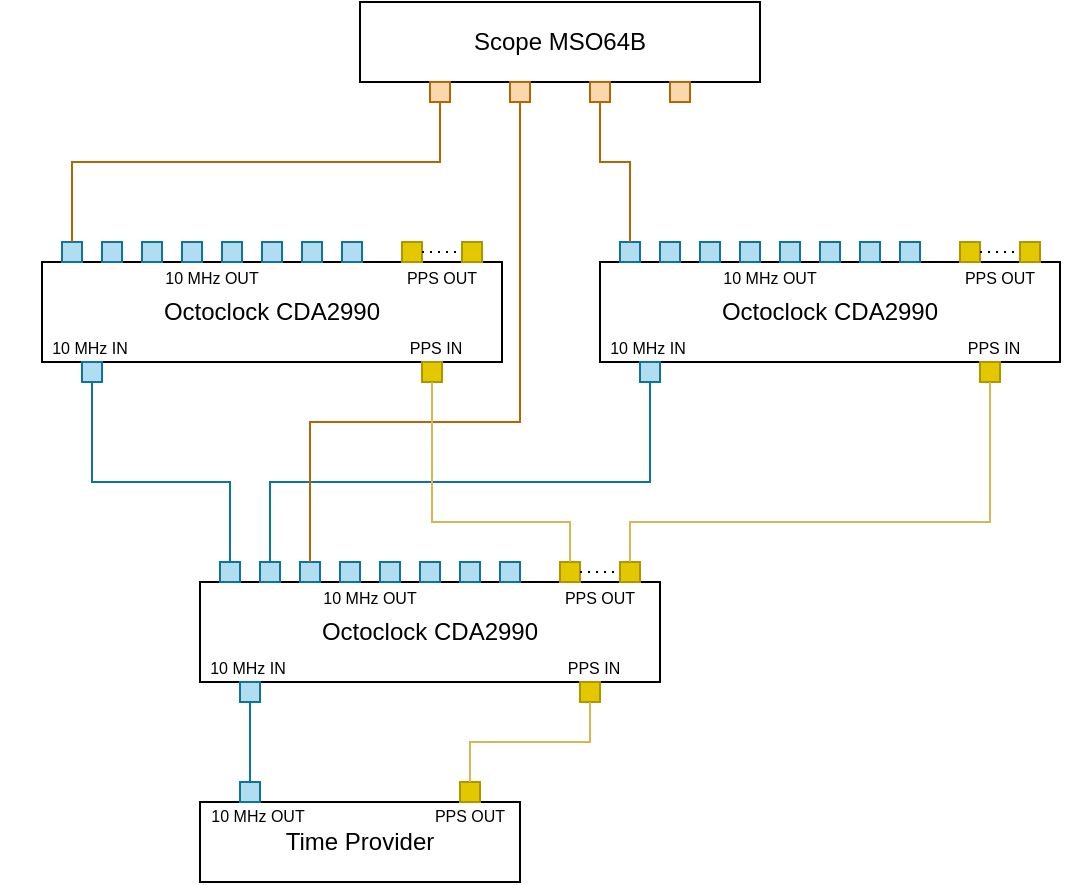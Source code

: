 <mxfile version="24.0.4" type="device">
  <diagram name="Page-1" id="X1WrKYxFmK156yNSE9qD">
    <mxGraphModel dx="1091" dy="637" grid="1" gridSize="10" guides="1" tooltips="1" connect="1" arrows="1" fold="1" page="1" pageScale="1" pageWidth="827" pageHeight="1169" math="0" shadow="0">
      <root>
        <mxCell id="0" />
        <mxCell id="1" parent="0" />
        <mxCell id="V22hPCAgLe8ez9y6G7wj-42" value="" style="group" vertex="1" connectable="0" parent="1">
          <mxGeometry x="281" y="360" width="266" height="70" as="geometry" />
        </mxCell>
        <mxCell id="V22hPCAgLe8ez9y6G7wj-1" value="&lt;div&gt;&lt;span style=&quot;background-color: initial;&quot;&gt;Octoclock CDA2990&lt;/span&gt;&lt;br&gt;&lt;/div&gt;" style="rounded=0;whiteSpace=wrap;html=1;strokeColor=default;strokeWidth=1;" vertex="1" parent="V22hPCAgLe8ez9y6G7wj-42">
          <mxGeometry x="39" y="10" width="230" height="50" as="geometry" />
        </mxCell>
        <mxCell id="V22hPCAgLe8ez9y6G7wj-2" style="edgeStyle=orthogonalEdgeStyle;rounded=0;orthogonalLoop=1;jettySize=auto;html=1;exitX=0.5;exitY=1;exitDx=0;exitDy=0;strokeWidth=1;" edge="1" parent="V22hPCAgLe8ez9y6G7wj-42" source="V22hPCAgLe8ez9y6G7wj-1" target="V22hPCAgLe8ez9y6G7wj-1">
          <mxGeometry relative="1" as="geometry" />
        </mxCell>
        <mxCell id="V22hPCAgLe8ez9y6G7wj-3" value="" style="rounded=0;whiteSpace=wrap;html=1;strokeWidth=1;fillColor=#b1ddf0;strokeColor=#10739e;" vertex="1" parent="V22hPCAgLe8ez9y6G7wj-42">
          <mxGeometry x="49" width="10" height="10" as="geometry" />
        </mxCell>
        <mxCell id="V22hPCAgLe8ez9y6G7wj-4" value="" style="rounded=0;whiteSpace=wrap;html=1;strokeWidth=1;fillColor=#b1ddf0;strokeColor=#10739e;" vertex="1" parent="V22hPCAgLe8ez9y6G7wj-42">
          <mxGeometry x="109" width="10" height="10" as="geometry" />
        </mxCell>
        <mxCell id="V22hPCAgLe8ez9y6G7wj-5" value="" style="rounded=0;whiteSpace=wrap;html=1;strokeWidth=1;fillColor=#b1ddf0;strokeColor=#10739e;" vertex="1" parent="V22hPCAgLe8ez9y6G7wj-42">
          <mxGeometry x="69" width="10" height="10" as="geometry" />
        </mxCell>
        <mxCell id="V22hPCAgLe8ez9y6G7wj-6" value="" style="rounded=0;whiteSpace=wrap;html=1;strokeWidth=1;fillColor=#b1ddf0;strokeColor=#10739e;" vertex="1" parent="V22hPCAgLe8ez9y6G7wj-42">
          <mxGeometry x="89" width="10" height="10" as="geometry" />
        </mxCell>
        <mxCell id="V22hPCAgLe8ez9y6G7wj-7" value="" style="rounded=0;whiteSpace=wrap;html=1;strokeWidth=1;fillColor=#b1ddf0;strokeColor=#10739e;" vertex="1" parent="V22hPCAgLe8ez9y6G7wj-42">
          <mxGeometry x="149" width="10" height="10" as="geometry" />
        </mxCell>
        <mxCell id="V22hPCAgLe8ez9y6G7wj-8" value="" style="rounded=0;whiteSpace=wrap;html=1;strokeWidth=1;fillColor=#b1ddf0;strokeColor=#10739e;" vertex="1" parent="V22hPCAgLe8ez9y6G7wj-42">
          <mxGeometry x="129" width="10" height="10" as="geometry" />
        </mxCell>
        <mxCell id="V22hPCAgLe8ez9y6G7wj-9" value="" style="rounded=0;whiteSpace=wrap;html=1;strokeWidth=1;fillColor=#b1ddf0;strokeColor=#10739e;" vertex="1" parent="V22hPCAgLe8ez9y6G7wj-42">
          <mxGeometry x="169" width="10" height="10" as="geometry" />
        </mxCell>
        <mxCell id="V22hPCAgLe8ez9y6G7wj-10" value="" style="rounded=0;whiteSpace=wrap;html=1;strokeWidth=1;fillColor=#b1ddf0;strokeColor=#10739e;" vertex="1" parent="V22hPCAgLe8ez9y6G7wj-42">
          <mxGeometry x="189" width="10" height="10" as="geometry" />
        </mxCell>
        <mxCell id="V22hPCAgLe8ez9y6G7wj-13" value="" style="rounded=0;whiteSpace=wrap;html=1;strokeWidth=1;fillColor=#e3c800;fontColor=#000000;strokeColor=#B09500;" vertex="1" parent="V22hPCAgLe8ez9y6G7wj-42">
          <mxGeometry x="219" width="10" height="10" as="geometry" />
        </mxCell>
        <mxCell id="V22hPCAgLe8ez9y6G7wj-14" value="" style="rounded=0;whiteSpace=wrap;html=1;strokeWidth=1;fillColor=#e3c800;fontColor=#000000;strokeColor=#B09500;" vertex="1" parent="V22hPCAgLe8ez9y6G7wj-42">
          <mxGeometry x="249" width="10" height="10" as="geometry" />
        </mxCell>
        <mxCell id="V22hPCAgLe8ez9y6G7wj-15" value="" style="endArrow=none;dashed=1;html=1;dashPattern=1 3;strokeWidth=1;rounded=0;entryX=0;entryY=0.5;entryDx=0;entryDy=0;exitX=1;exitY=0.5;exitDx=0;exitDy=0;" edge="1" parent="V22hPCAgLe8ez9y6G7wj-42" source="V22hPCAgLe8ez9y6G7wj-13" target="V22hPCAgLe8ez9y6G7wj-14">
          <mxGeometry width="50" height="50" relative="1" as="geometry">
            <mxPoint x="139" y="80" as="sourcePoint" />
            <mxPoint x="189" y="30" as="targetPoint" />
          </mxGeometry>
        </mxCell>
        <mxCell id="V22hPCAgLe8ez9y6G7wj-17" value="&lt;font style=&quot;font-size: 8px;&quot;&gt;10 MHz OUT&lt;/font&gt;" style="text;html=1;align=center;verticalAlign=middle;whiteSpace=wrap;rounded=0;fillColor=none;strokeColor=none;" vertex="1" parent="V22hPCAgLe8ez9y6G7wj-42">
          <mxGeometry x="79" y="12" width="90" height="10" as="geometry" />
        </mxCell>
        <mxCell id="V22hPCAgLe8ez9y6G7wj-18" value="&lt;font style=&quot;font-size: 8px;&quot;&gt;PPS OUT&lt;/font&gt;" style="text;html=1;align=center;verticalAlign=middle;whiteSpace=wrap;rounded=0;fillColor=none;strokeColor=none;" vertex="1" parent="V22hPCAgLe8ez9y6G7wj-42">
          <mxGeometry x="194" y="12" width="90" height="10" as="geometry" />
        </mxCell>
        <mxCell id="V22hPCAgLe8ez9y6G7wj-19" value="" style="rounded=0;whiteSpace=wrap;html=1;strokeWidth=1;fillColor=#b1ddf0;strokeColor=#10739e;" vertex="1" parent="V22hPCAgLe8ez9y6G7wj-42">
          <mxGeometry x="59" y="60" width="10" height="10" as="geometry" />
        </mxCell>
        <mxCell id="V22hPCAgLe8ez9y6G7wj-20" value="&lt;font style=&quot;font-size: 8px;&quot;&gt;10 MHz IN&lt;/font&gt;" style="text;html=1;align=center;verticalAlign=middle;whiteSpace=wrap;rounded=0;fillColor=none;strokeColor=none;" vertex="1" parent="V22hPCAgLe8ez9y6G7wj-42">
          <mxGeometry x="18" y="47" width="90" height="10" as="geometry" />
        </mxCell>
        <mxCell id="V22hPCAgLe8ez9y6G7wj-21" value="&lt;font style=&quot;font-size: 8px;&quot;&gt;PPS IN&lt;/font&gt;" style="text;html=1;align=center;verticalAlign=middle;whiteSpace=wrap;rounded=0;fillColor=none;strokeColor=none;" vertex="1" parent="V22hPCAgLe8ez9y6G7wj-42">
          <mxGeometry x="191" y="47" width="90" height="10" as="geometry" />
        </mxCell>
        <mxCell id="V22hPCAgLe8ez9y6G7wj-22" value="" style="rounded=0;whiteSpace=wrap;html=1;strokeWidth=1;fillColor=#e3c800;fontColor=#000000;strokeColor=#B09500;" vertex="1" parent="V22hPCAgLe8ez9y6G7wj-42">
          <mxGeometry x="229" y="60" width="10" height="10" as="geometry" />
        </mxCell>
        <mxCell id="V22hPCAgLe8ez9y6G7wj-43" value="" style="group" vertex="1" connectable="0" parent="1">
          <mxGeometry x="20" y="360" width="266" height="70" as="geometry" />
        </mxCell>
        <mxCell id="V22hPCAgLe8ez9y6G7wj-44" value="&lt;div&gt;&lt;span style=&quot;background-color: initial;&quot;&gt;Octoclock CDA2990&lt;/span&gt;&lt;br&gt;&lt;/div&gt;" style="rounded=0;whiteSpace=wrap;html=1;strokeColor=default;strokeWidth=1;" vertex="1" parent="V22hPCAgLe8ez9y6G7wj-43">
          <mxGeometry x="21" y="10" width="230" height="50" as="geometry" />
        </mxCell>
        <mxCell id="V22hPCAgLe8ez9y6G7wj-45" style="edgeStyle=orthogonalEdgeStyle;rounded=0;orthogonalLoop=1;jettySize=auto;html=1;exitX=0.5;exitY=1;exitDx=0;exitDy=0;strokeWidth=1;" edge="1" parent="V22hPCAgLe8ez9y6G7wj-43" source="V22hPCAgLe8ez9y6G7wj-44" target="V22hPCAgLe8ez9y6G7wj-44">
          <mxGeometry relative="1" as="geometry" />
        </mxCell>
        <mxCell id="V22hPCAgLe8ez9y6G7wj-46" value="" style="rounded=0;whiteSpace=wrap;html=1;strokeWidth=1;fillColor=#b1ddf0;strokeColor=#10739e;" vertex="1" parent="V22hPCAgLe8ez9y6G7wj-43">
          <mxGeometry x="31" width="10" height="10" as="geometry" />
        </mxCell>
        <mxCell id="V22hPCAgLe8ez9y6G7wj-47" value="" style="rounded=0;whiteSpace=wrap;html=1;strokeWidth=1;fillColor=#b1ddf0;strokeColor=#10739e;" vertex="1" parent="V22hPCAgLe8ez9y6G7wj-43">
          <mxGeometry x="91" width="10" height="10" as="geometry" />
        </mxCell>
        <mxCell id="V22hPCAgLe8ez9y6G7wj-48" value="" style="rounded=0;whiteSpace=wrap;html=1;strokeWidth=1;fillColor=#b1ddf0;strokeColor=#10739e;" vertex="1" parent="V22hPCAgLe8ez9y6G7wj-43">
          <mxGeometry x="51" width="10" height="10" as="geometry" />
        </mxCell>
        <mxCell id="V22hPCAgLe8ez9y6G7wj-49" value="" style="rounded=0;whiteSpace=wrap;html=1;strokeWidth=1;fillColor=#b1ddf0;strokeColor=#10739e;" vertex="1" parent="V22hPCAgLe8ez9y6G7wj-43">
          <mxGeometry x="71" width="10" height="10" as="geometry" />
        </mxCell>
        <mxCell id="V22hPCAgLe8ez9y6G7wj-50" value="" style="rounded=0;whiteSpace=wrap;html=1;strokeWidth=1;fillColor=#b1ddf0;strokeColor=#10739e;" vertex="1" parent="V22hPCAgLe8ez9y6G7wj-43">
          <mxGeometry x="131" width="10" height="10" as="geometry" />
        </mxCell>
        <mxCell id="V22hPCAgLe8ez9y6G7wj-51" value="" style="rounded=0;whiteSpace=wrap;html=1;strokeWidth=1;fillColor=#b1ddf0;strokeColor=#10739e;" vertex="1" parent="V22hPCAgLe8ez9y6G7wj-43">
          <mxGeometry x="111" width="10" height="10" as="geometry" />
        </mxCell>
        <mxCell id="V22hPCAgLe8ez9y6G7wj-52" value="" style="rounded=0;whiteSpace=wrap;html=1;strokeWidth=1;fillColor=#b1ddf0;strokeColor=#10739e;" vertex="1" parent="V22hPCAgLe8ez9y6G7wj-43">
          <mxGeometry x="151" width="10" height="10" as="geometry" />
        </mxCell>
        <mxCell id="V22hPCAgLe8ez9y6G7wj-53" value="" style="rounded=0;whiteSpace=wrap;html=1;strokeWidth=1;fillColor=#b1ddf0;strokeColor=#10739e;" vertex="1" parent="V22hPCAgLe8ez9y6G7wj-43">
          <mxGeometry x="171" width="10" height="10" as="geometry" />
        </mxCell>
        <mxCell id="V22hPCAgLe8ez9y6G7wj-54" value="" style="rounded=0;whiteSpace=wrap;html=1;strokeWidth=1;fillColor=#e3c800;fontColor=#000000;strokeColor=#B09500;" vertex="1" parent="V22hPCAgLe8ez9y6G7wj-43">
          <mxGeometry x="201" width="10" height="10" as="geometry" />
        </mxCell>
        <mxCell id="V22hPCAgLe8ez9y6G7wj-55" value="" style="rounded=0;whiteSpace=wrap;html=1;strokeWidth=1;fillColor=#e3c800;fontColor=#000000;strokeColor=#B09500;" vertex="1" parent="V22hPCAgLe8ez9y6G7wj-43">
          <mxGeometry x="231" width="10" height="10" as="geometry" />
        </mxCell>
        <mxCell id="V22hPCAgLe8ez9y6G7wj-56" value="" style="endArrow=none;dashed=1;html=1;dashPattern=1 3;strokeWidth=1;rounded=0;entryX=0;entryY=0.5;entryDx=0;entryDy=0;exitX=1;exitY=0.5;exitDx=0;exitDy=0;" edge="1" parent="V22hPCAgLe8ez9y6G7wj-43" source="V22hPCAgLe8ez9y6G7wj-54" target="V22hPCAgLe8ez9y6G7wj-55">
          <mxGeometry width="50" height="50" relative="1" as="geometry">
            <mxPoint x="121" y="80" as="sourcePoint" />
            <mxPoint x="171" y="30" as="targetPoint" />
          </mxGeometry>
        </mxCell>
        <mxCell id="V22hPCAgLe8ez9y6G7wj-57" value="&lt;font style=&quot;font-size: 8px;&quot;&gt;10 MHz OUT&lt;/font&gt;" style="text;html=1;align=center;verticalAlign=middle;whiteSpace=wrap;rounded=0;fillColor=none;strokeColor=none;" vertex="1" parent="V22hPCAgLe8ez9y6G7wj-43">
          <mxGeometry x="61" y="12" width="90" height="10" as="geometry" />
        </mxCell>
        <mxCell id="V22hPCAgLe8ez9y6G7wj-58" value="&lt;font style=&quot;font-size: 8px;&quot;&gt;PPS OUT&lt;/font&gt;" style="text;html=1;align=center;verticalAlign=middle;whiteSpace=wrap;rounded=0;fillColor=none;strokeColor=none;" vertex="1" parent="V22hPCAgLe8ez9y6G7wj-43">
          <mxGeometry x="176" y="12" width="90" height="10" as="geometry" />
        </mxCell>
        <mxCell id="V22hPCAgLe8ez9y6G7wj-59" value="" style="rounded=0;whiteSpace=wrap;html=1;strokeWidth=1;fillColor=#b1ddf0;strokeColor=#10739e;" vertex="1" parent="V22hPCAgLe8ez9y6G7wj-43">
          <mxGeometry x="41" y="60" width="10" height="10" as="geometry" />
        </mxCell>
        <mxCell id="V22hPCAgLe8ez9y6G7wj-60" value="&lt;font style=&quot;font-size: 8px;&quot;&gt;10 MHz IN&lt;/font&gt;" style="text;html=1;align=center;verticalAlign=middle;whiteSpace=wrap;rounded=0;fillColor=none;strokeColor=none;" vertex="1" parent="V22hPCAgLe8ez9y6G7wj-43">
          <mxGeometry y="47" width="90" height="10" as="geometry" />
        </mxCell>
        <mxCell id="V22hPCAgLe8ez9y6G7wj-61" value="&lt;font style=&quot;font-size: 8px;&quot;&gt;PPS IN&lt;/font&gt;" style="text;html=1;align=center;verticalAlign=middle;whiteSpace=wrap;rounded=0;fillColor=none;strokeColor=none;" vertex="1" parent="V22hPCAgLe8ez9y6G7wj-43">
          <mxGeometry x="173" y="47" width="90" height="10" as="geometry" />
        </mxCell>
        <mxCell id="V22hPCAgLe8ez9y6G7wj-62" value="" style="rounded=0;whiteSpace=wrap;html=1;strokeWidth=1;fillColor=#e3c800;fontColor=#000000;strokeColor=#B09500;" vertex="1" parent="V22hPCAgLe8ez9y6G7wj-43">
          <mxGeometry x="211" y="60" width="10" height="10" as="geometry" />
        </mxCell>
        <mxCell id="V22hPCAgLe8ez9y6G7wj-64" value="" style="group" vertex="1" connectable="0" parent="1">
          <mxGeometry x="81" y="519" width="266" height="70" as="geometry" />
        </mxCell>
        <mxCell id="V22hPCAgLe8ez9y6G7wj-65" value="&lt;div&gt;&lt;span style=&quot;background-color: initial;&quot;&gt;Octoclock CDA2990&lt;/span&gt;&lt;br&gt;&lt;/div&gt;" style="rounded=0;whiteSpace=wrap;html=1;strokeColor=default;strokeWidth=1;" vertex="1" parent="V22hPCAgLe8ez9y6G7wj-64">
          <mxGeometry x="39" y="11" width="230" height="50" as="geometry" />
        </mxCell>
        <mxCell id="V22hPCAgLe8ez9y6G7wj-66" style="edgeStyle=orthogonalEdgeStyle;rounded=0;orthogonalLoop=1;jettySize=auto;html=1;exitX=0.5;exitY=1;exitDx=0;exitDy=0;strokeWidth=1;" edge="1" parent="V22hPCAgLe8ez9y6G7wj-64" source="V22hPCAgLe8ez9y6G7wj-65" target="V22hPCAgLe8ez9y6G7wj-65">
          <mxGeometry relative="1" as="geometry" />
        </mxCell>
        <mxCell id="V22hPCAgLe8ez9y6G7wj-67" value="" style="rounded=0;whiteSpace=wrap;html=1;strokeWidth=1;fillColor=#b1ddf0;strokeColor=#10739e;" vertex="1" parent="V22hPCAgLe8ez9y6G7wj-64">
          <mxGeometry x="49" y="1" width="10" height="10" as="geometry" />
        </mxCell>
        <mxCell id="V22hPCAgLe8ez9y6G7wj-68" value="" style="rounded=0;whiteSpace=wrap;html=1;strokeWidth=1;fillColor=#b1ddf0;strokeColor=#10739e;" vertex="1" parent="V22hPCAgLe8ez9y6G7wj-64">
          <mxGeometry x="109" y="1" width="10" height="10" as="geometry" />
        </mxCell>
        <mxCell id="V22hPCAgLe8ez9y6G7wj-69" value="" style="rounded=0;whiteSpace=wrap;html=1;strokeWidth=1;fillColor=#b1ddf0;strokeColor=#10739e;" vertex="1" parent="V22hPCAgLe8ez9y6G7wj-64">
          <mxGeometry x="69" y="1" width="10" height="10" as="geometry" />
        </mxCell>
        <mxCell id="V22hPCAgLe8ez9y6G7wj-70" value="" style="rounded=0;whiteSpace=wrap;html=1;strokeWidth=1;fillColor=#b1ddf0;strokeColor=#10739e;" vertex="1" parent="V22hPCAgLe8ez9y6G7wj-64">
          <mxGeometry x="89" y="1" width="10" height="10" as="geometry" />
        </mxCell>
        <mxCell id="V22hPCAgLe8ez9y6G7wj-71" value="" style="rounded=0;whiteSpace=wrap;html=1;strokeWidth=1;fillColor=#b1ddf0;strokeColor=#10739e;" vertex="1" parent="V22hPCAgLe8ez9y6G7wj-64">
          <mxGeometry x="149" y="1" width="10" height="10" as="geometry" />
        </mxCell>
        <mxCell id="V22hPCAgLe8ez9y6G7wj-72" value="" style="rounded=0;whiteSpace=wrap;html=1;strokeWidth=1;fillColor=#b1ddf0;strokeColor=#10739e;" vertex="1" parent="V22hPCAgLe8ez9y6G7wj-64">
          <mxGeometry x="129" y="1" width="10" height="10" as="geometry" />
        </mxCell>
        <mxCell id="V22hPCAgLe8ez9y6G7wj-73" value="" style="rounded=0;whiteSpace=wrap;html=1;strokeWidth=1;fillColor=#b1ddf0;strokeColor=#10739e;" vertex="1" parent="V22hPCAgLe8ez9y6G7wj-64">
          <mxGeometry x="169" y="1" width="10" height="10" as="geometry" />
        </mxCell>
        <mxCell id="V22hPCAgLe8ez9y6G7wj-74" value="" style="rounded=0;whiteSpace=wrap;html=1;strokeWidth=1;fillColor=#b1ddf0;strokeColor=#10739e;" vertex="1" parent="V22hPCAgLe8ez9y6G7wj-64">
          <mxGeometry x="189" y="1" width="10" height="10" as="geometry" />
        </mxCell>
        <mxCell id="V22hPCAgLe8ez9y6G7wj-75" value="" style="rounded=0;whiteSpace=wrap;html=1;strokeWidth=1;fillColor=#e3c800;fontColor=#000000;strokeColor=#B09500;" vertex="1" parent="V22hPCAgLe8ez9y6G7wj-64">
          <mxGeometry x="219" y="1" width="10" height="10" as="geometry" />
        </mxCell>
        <mxCell id="V22hPCAgLe8ez9y6G7wj-76" value="" style="rounded=0;whiteSpace=wrap;html=1;strokeWidth=1;fillColor=#e3c800;fontColor=#000000;strokeColor=#B09500;" vertex="1" parent="V22hPCAgLe8ez9y6G7wj-64">
          <mxGeometry x="249" y="1" width="10" height="10" as="geometry" />
        </mxCell>
        <mxCell id="V22hPCAgLe8ez9y6G7wj-77" value="" style="endArrow=none;dashed=1;html=1;dashPattern=1 3;strokeWidth=1;rounded=0;entryX=0;entryY=0.5;entryDx=0;entryDy=0;exitX=1;exitY=0.5;exitDx=0;exitDy=0;" edge="1" parent="V22hPCAgLe8ez9y6G7wj-64" source="V22hPCAgLe8ez9y6G7wj-75" target="V22hPCAgLe8ez9y6G7wj-76">
          <mxGeometry width="50" height="50" relative="1" as="geometry">
            <mxPoint x="139" y="81" as="sourcePoint" />
            <mxPoint x="189" y="31" as="targetPoint" />
          </mxGeometry>
        </mxCell>
        <mxCell id="V22hPCAgLe8ez9y6G7wj-78" value="&lt;font style=&quot;font-size: 8px;&quot;&gt;10 MHz OUT&lt;/font&gt;" style="text;html=1;align=center;verticalAlign=middle;whiteSpace=wrap;rounded=0;fillColor=none;strokeColor=none;" vertex="1" parent="V22hPCAgLe8ez9y6G7wj-64">
          <mxGeometry x="79" y="13" width="90" height="10" as="geometry" />
        </mxCell>
        <mxCell id="V22hPCAgLe8ez9y6G7wj-79" value="&lt;font style=&quot;font-size: 8px;&quot;&gt;PPS OUT&lt;/font&gt;" style="text;html=1;align=center;verticalAlign=middle;whiteSpace=wrap;rounded=0;fillColor=none;strokeColor=none;" vertex="1" parent="V22hPCAgLe8ez9y6G7wj-64">
          <mxGeometry x="194" y="13" width="90" height="10" as="geometry" />
        </mxCell>
        <mxCell id="V22hPCAgLe8ez9y6G7wj-80" value="" style="rounded=0;whiteSpace=wrap;html=1;strokeWidth=1;fillColor=#b1ddf0;strokeColor=#10739e;" vertex="1" parent="V22hPCAgLe8ez9y6G7wj-64">
          <mxGeometry x="59" y="61" width="10" height="10" as="geometry" />
        </mxCell>
        <mxCell id="V22hPCAgLe8ez9y6G7wj-81" value="&lt;font style=&quot;font-size: 8px;&quot;&gt;10 MHz IN&lt;/font&gt;" style="text;html=1;align=center;verticalAlign=middle;whiteSpace=wrap;rounded=0;fillColor=none;strokeColor=none;" vertex="1" parent="V22hPCAgLe8ez9y6G7wj-64">
          <mxGeometry x="18" y="48" width="90" height="10" as="geometry" />
        </mxCell>
        <mxCell id="V22hPCAgLe8ez9y6G7wj-82" value="&lt;font style=&quot;font-size: 8px;&quot;&gt;PPS IN&lt;/font&gt;" style="text;html=1;align=center;verticalAlign=middle;whiteSpace=wrap;rounded=0;fillColor=none;strokeColor=none;" vertex="1" parent="V22hPCAgLe8ez9y6G7wj-64">
          <mxGeometry x="191" y="48" width="90" height="10" as="geometry" />
        </mxCell>
        <mxCell id="V22hPCAgLe8ez9y6G7wj-83" value="" style="rounded=0;whiteSpace=wrap;html=1;strokeWidth=1;fillColor=#e3c800;fontColor=#000000;strokeColor=#B09500;" vertex="1" parent="V22hPCAgLe8ez9y6G7wj-64">
          <mxGeometry x="229" y="61" width="10" height="10" as="geometry" />
        </mxCell>
        <mxCell id="V22hPCAgLe8ez9y6G7wj-84" value="" style="endArrow=none;html=1;rounded=0;exitX=0.5;exitY=0;exitDx=0;exitDy=0;entryX=0.5;entryY=1;entryDx=0;entryDy=0;fontColor=#3B3B3B;strokeColor=#10739e;fillColor=#b1ddf0;" edge="1" parent="1" source="V22hPCAgLe8ez9y6G7wj-67" target="V22hPCAgLe8ez9y6G7wj-59">
          <mxGeometry width="50" height="50" relative="1" as="geometry">
            <mxPoint x="270" y="400" as="sourcePoint" />
            <mxPoint x="320" y="350" as="targetPoint" />
            <Array as="points">
              <mxPoint x="135" y="480" />
              <mxPoint x="66" y="480" />
            </Array>
          </mxGeometry>
        </mxCell>
        <mxCell id="V22hPCAgLe8ez9y6G7wj-85" value="" style="endArrow=none;html=1;rounded=0;exitX=0.5;exitY=0;exitDx=0;exitDy=0;entryX=0.5;entryY=1;entryDx=0;entryDy=0;fontColor=#3B3B3B;strokeColor=#10739e;fillColor=#b1ddf0;" edge="1" parent="1" source="V22hPCAgLe8ez9y6G7wj-69" target="V22hPCAgLe8ez9y6G7wj-19">
          <mxGeometry width="50" height="50" relative="1" as="geometry">
            <mxPoint x="158" y="519" as="sourcePoint" />
            <mxPoint x="90" y="429" as="targetPoint" />
            <Array as="points">
              <mxPoint x="155" y="480" />
              <mxPoint x="345" y="480" />
            </Array>
          </mxGeometry>
        </mxCell>
        <mxCell id="V22hPCAgLe8ez9y6G7wj-106" value="Scope MSO64B" style="rounded=0;whiteSpace=wrap;html=1;" vertex="1" parent="1">
          <mxGeometry x="200" y="240" width="200" height="40" as="geometry" />
        </mxCell>
        <mxCell id="V22hPCAgLe8ez9y6G7wj-107" value="" style="rounded=0;whiteSpace=wrap;html=1;strokeWidth=1;fillColor=#fad7ac;strokeColor=#b46504;" vertex="1" parent="1">
          <mxGeometry x="235" y="280" width="10" height="10" as="geometry" />
        </mxCell>
        <mxCell id="V22hPCAgLe8ez9y6G7wj-108" value="" style="rounded=0;whiteSpace=wrap;html=1;strokeWidth=1;fillColor=#fad7ac;strokeColor=#b46504;" vertex="1" parent="1">
          <mxGeometry x="355" y="280" width="10" height="10" as="geometry" />
        </mxCell>
        <mxCell id="V22hPCAgLe8ez9y6G7wj-109" value="" style="rounded=0;whiteSpace=wrap;html=1;strokeWidth=1;fillColor=#fad7ac;strokeColor=#b46504;" vertex="1" parent="1">
          <mxGeometry x="275" y="280" width="10" height="10" as="geometry" />
        </mxCell>
        <mxCell id="V22hPCAgLe8ez9y6G7wj-110" value="" style="rounded=0;whiteSpace=wrap;html=1;strokeWidth=1;fillColor=#fad7ac;strokeColor=#b46504;" vertex="1" parent="1">
          <mxGeometry x="315" y="280" width="10" height="10" as="geometry" />
        </mxCell>
        <mxCell id="V22hPCAgLe8ez9y6G7wj-112" value="" style="endArrow=none;html=1;rounded=0;fillColor=#fad7ac;strokeColor=#b46504;entryX=0.5;entryY=1;entryDx=0;entryDy=0;exitX=0.5;exitY=0;exitDx=0;exitDy=0;" edge="1" parent="1" source="V22hPCAgLe8ez9y6G7wj-3" target="V22hPCAgLe8ez9y6G7wj-110">
          <mxGeometry width="50" height="50" relative="1" as="geometry">
            <mxPoint x="66" y="370" as="sourcePoint" />
            <mxPoint x="250" y="300" as="targetPoint" />
            <Array as="points">
              <mxPoint x="335" y="320" />
              <mxPoint x="320" y="320" />
            </Array>
          </mxGeometry>
        </mxCell>
        <mxCell id="V22hPCAgLe8ez9y6G7wj-113" value="" style="endArrow=none;html=1;rounded=0;fillColor=#fad7ac;strokeColor=#b46504;entryX=0.5;entryY=1;entryDx=0;entryDy=0;exitX=0.5;exitY=0;exitDx=0;exitDy=0;" edge="1" parent="1" source="V22hPCAgLe8ez9y6G7wj-70" target="V22hPCAgLe8ez9y6G7wj-109">
          <mxGeometry width="50" height="50" relative="1" as="geometry">
            <mxPoint x="296" y="360" as="sourcePoint" />
            <mxPoint x="281" y="290" as="targetPoint" />
            <Array as="points">
              <mxPoint x="175" y="450" />
              <mxPoint x="280" y="450" />
            </Array>
          </mxGeometry>
        </mxCell>
        <mxCell id="V22hPCAgLe8ez9y6G7wj-114" value="" style="endArrow=none;html=1;rounded=0;fillColor=#fad7ac;strokeColor=#b46504;entryX=0.5;entryY=1;entryDx=0;entryDy=0;exitX=0.5;exitY=0;exitDx=0;exitDy=0;" edge="1" parent="1" source="V22hPCAgLe8ez9y6G7wj-46" target="V22hPCAgLe8ez9y6G7wj-107">
          <mxGeometry width="50" height="50" relative="1" as="geometry">
            <mxPoint x="56" y="360" as="sourcePoint" />
            <mxPoint x="240" y="290" as="targetPoint" />
            <Array as="points">
              <mxPoint x="56" y="320" />
              <mxPoint x="240" y="320" />
            </Array>
          </mxGeometry>
        </mxCell>
        <mxCell id="V22hPCAgLe8ez9y6G7wj-115" value="Time Provider" style="rounded=0;whiteSpace=wrap;html=1;" vertex="1" parent="1">
          <mxGeometry x="120" y="640" width="160" height="40" as="geometry" />
        </mxCell>
        <mxCell id="V22hPCAgLe8ez9y6G7wj-136" value="" style="rounded=0;whiteSpace=wrap;html=1;strokeWidth=1;fillColor=#e3c800;fontColor=#000000;strokeColor=#B09500;" vertex="1" parent="1">
          <mxGeometry x="250" y="630" width="10" height="10" as="geometry" />
        </mxCell>
        <mxCell id="V22hPCAgLe8ez9y6G7wj-137" value="" style="rounded=0;whiteSpace=wrap;html=1;strokeWidth=1;fillColor=#b1ddf0;strokeColor=#10739e;" vertex="1" parent="1">
          <mxGeometry x="140" y="630" width="10" height="10" as="geometry" />
        </mxCell>
        <mxCell id="V22hPCAgLe8ez9y6G7wj-138" value="&lt;font style=&quot;font-size: 8px;&quot;&gt;10 MHz OUT&lt;/font&gt;" style="text;html=1;align=center;verticalAlign=middle;whiteSpace=wrap;rounded=0;fillColor=none;strokeColor=none;" vertex="1" parent="1">
          <mxGeometry x="104" y="641" width="90" height="10" as="geometry" />
        </mxCell>
        <mxCell id="V22hPCAgLe8ez9y6G7wj-139" value="&lt;font style=&quot;font-size: 8px;&quot;&gt;PPS OUT&lt;/font&gt;" style="text;html=1;align=center;verticalAlign=middle;whiteSpace=wrap;rounded=0;fillColor=none;strokeColor=none;" vertex="1" parent="1">
          <mxGeometry x="210" y="641" width="90" height="10" as="geometry" />
        </mxCell>
        <mxCell id="V22hPCAgLe8ez9y6G7wj-141" value="" style="endArrow=none;html=1;rounded=0;fillColor=#b1ddf0;strokeColor=#10739e;entryX=0.5;entryY=0;entryDx=0;entryDy=0;exitX=0.5;exitY=1;exitDx=0;exitDy=0;" edge="1" parent="1" source="V22hPCAgLe8ez9y6G7wj-80" target="V22hPCAgLe8ez9y6G7wj-137">
          <mxGeometry width="50" height="50" relative="1" as="geometry">
            <mxPoint x="220" y="480" as="sourcePoint" />
            <mxPoint x="270" y="430" as="targetPoint" />
          </mxGeometry>
        </mxCell>
        <mxCell id="V22hPCAgLe8ez9y6G7wj-142" value="" style="endArrow=none;html=1;rounded=0;fillColor=#fff2cc;gradientColor=#ffd966;strokeColor=#d6b656;entryX=0.5;entryY=1;entryDx=0;entryDy=0;exitX=0.5;exitY=0;exitDx=0;exitDy=0;" edge="1" parent="1" source="V22hPCAgLe8ez9y6G7wj-75" target="V22hPCAgLe8ez9y6G7wj-62">
          <mxGeometry width="50" height="50" relative="1" as="geometry">
            <mxPoint x="170" y="510" as="sourcePoint" />
            <mxPoint x="220" y="460" as="targetPoint" />
            <Array as="points">
              <mxPoint x="305" y="500" />
              <mxPoint x="236" y="500" />
            </Array>
          </mxGeometry>
        </mxCell>
        <mxCell id="V22hPCAgLe8ez9y6G7wj-143" value="" style="endArrow=none;html=1;rounded=0;entryX=0.5;entryY=1;entryDx=0;entryDy=0;fillColor=#fff2cc;gradientColor=#ffd966;strokeColor=#d6b656;exitX=0.5;exitY=0;exitDx=0;exitDy=0;" edge="1" parent="1" source="V22hPCAgLe8ez9y6G7wj-76" target="V22hPCAgLe8ez9y6G7wj-22">
          <mxGeometry width="50" height="50" relative="1" as="geometry">
            <mxPoint x="280" y="530" as="sourcePoint" />
            <mxPoint x="330" y="480" as="targetPoint" />
            <Array as="points">
              <mxPoint x="335" y="500" />
              <mxPoint x="515" y="500" />
            </Array>
          </mxGeometry>
        </mxCell>
        <mxCell id="V22hPCAgLe8ez9y6G7wj-145" value="" style="endArrow=none;html=1;rounded=0;fillColor=#fff2cc;gradientColor=#ffd966;strokeColor=#d6b656;entryX=0.5;entryY=1;entryDx=0;entryDy=0;exitX=0.5;exitY=0;exitDx=0;exitDy=0;" edge="1" parent="1" source="V22hPCAgLe8ez9y6G7wj-136" target="V22hPCAgLe8ez9y6G7wj-83">
          <mxGeometry width="50" height="50" relative="1" as="geometry">
            <mxPoint x="250" y="635" as="sourcePoint" />
            <mxPoint x="300" y="585" as="targetPoint" />
            <Array as="points">
              <mxPoint x="255" y="610" />
              <mxPoint x="315" y="610" />
            </Array>
          </mxGeometry>
        </mxCell>
      </root>
    </mxGraphModel>
  </diagram>
</mxfile>
